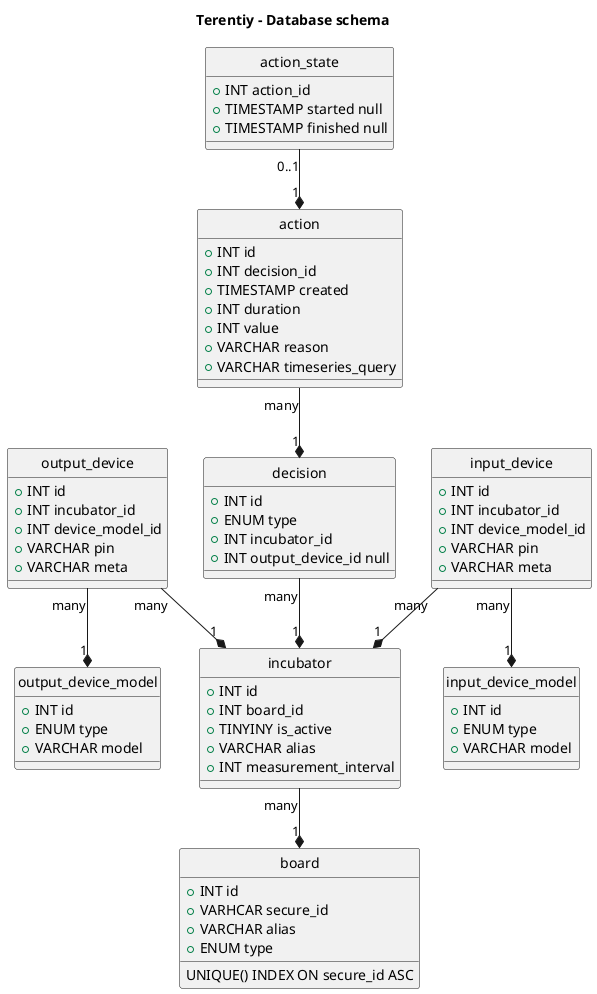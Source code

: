 @startuml
hide circle

title Terentiy - Database schema

class board {
  +INT id
  +VARHCAR secure_id
  +VARCHAR alias
  +ENUM type
  UNIQUE() INDEX ON secure_id ASC
}

class incubator {
  +INT id
  +INT board_id
  +TINYINY is_active
  +VARCHAR alias
  +INT measurement_interval
}

class output_device_model {
  +INT id
  +ENUM type
  +VARCHAR model
}

class output_device {
  +INT id
  +INT incubator_id
  +INT device_model_id
  +VARCHAR pin
  +VARCHAR meta
}

class input_device_model {
  +INT id
  +ENUM type
  +VARCHAR model
}

class input_device {
  +INT id
  +INT incubator_id
  +INT device_model_id
  +VARCHAR pin
  +VARCHAR meta
}

class decision {
  +INT id
  +ENUM type
  +INT incubator_id
  +INT output_device_id null
}

class action {
  +INT id
  +INT decision_id
  +TIMESTAMP created
  +INT duration
  +INT value
  +VARCHAR reason
  +VARCHAR timeseries_query
}

class action_state {
  +INT action_id
  +TIMESTAMP started null
  +TIMESTAMP finished null
}


board "1" *-up- "many" incubator
action "1" *-up- "0..1" action_state
input_device_model "1" *-up- "many" input_device
output_device_model "1" *-up- "many" output_device
decision "1" *-up- "many" action
incubator "1" *-up- "many" decision
incubator "1" *-up- "many" input_device
incubator "1" *-up- "many" output_device



@enduml